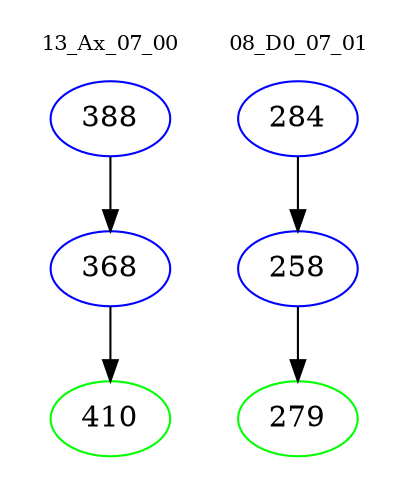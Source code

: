digraph{
subgraph cluster_0 {
color = white
label = "13_Ax_07_00";
fontsize=10;
T0_388 [label="388", color="blue"]
T0_388 -> T0_368 [color="black"]
T0_368 [label="368", color="blue"]
T0_368 -> T0_410 [color="black"]
T0_410 [label="410", color="green"]
}
subgraph cluster_1 {
color = white
label = "08_D0_07_01";
fontsize=10;
T1_284 [label="284", color="blue"]
T1_284 -> T1_258 [color="black"]
T1_258 [label="258", color="blue"]
T1_258 -> T1_279 [color="black"]
T1_279 [label="279", color="green"]
}
}
